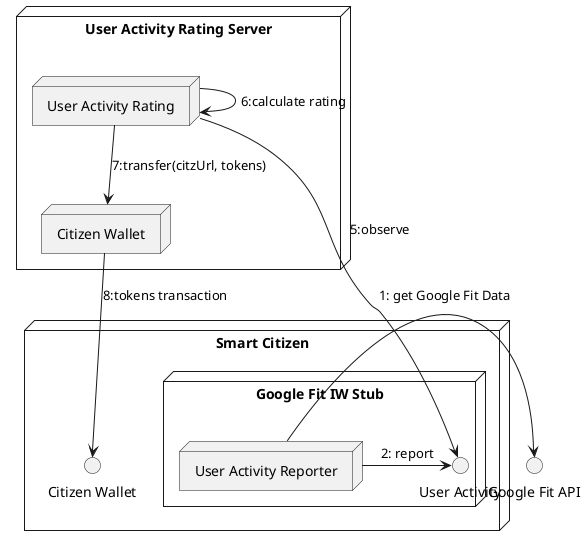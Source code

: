 @startuml

node "User Activity Rating Server" as dsmServer {

node "Citizen Wallet" as wallet

node "User Activity Rating" as citzRate
}

node "Smart Citizen" as citz {

interface "Citizen Wallet" as citzWallet

node "Google Fit IW Stub" as gfitStub {
    node "User Activity Reporter" as userActR

    interface "User Activity" as userAct
    }
}

interface "Google Fit API" as gfit

userActR -> gfit : 1: get Google Fit Data

userActR -> userAct : 2: report

citzRate --> userAct : 5:observe

citzRate -> citzRate : 6:calculate rating

citzRate --> wallet : 7:transfer(citzUrl, tokens)

wallet --> citzWallet : 8:tokens transaction


@enduml
